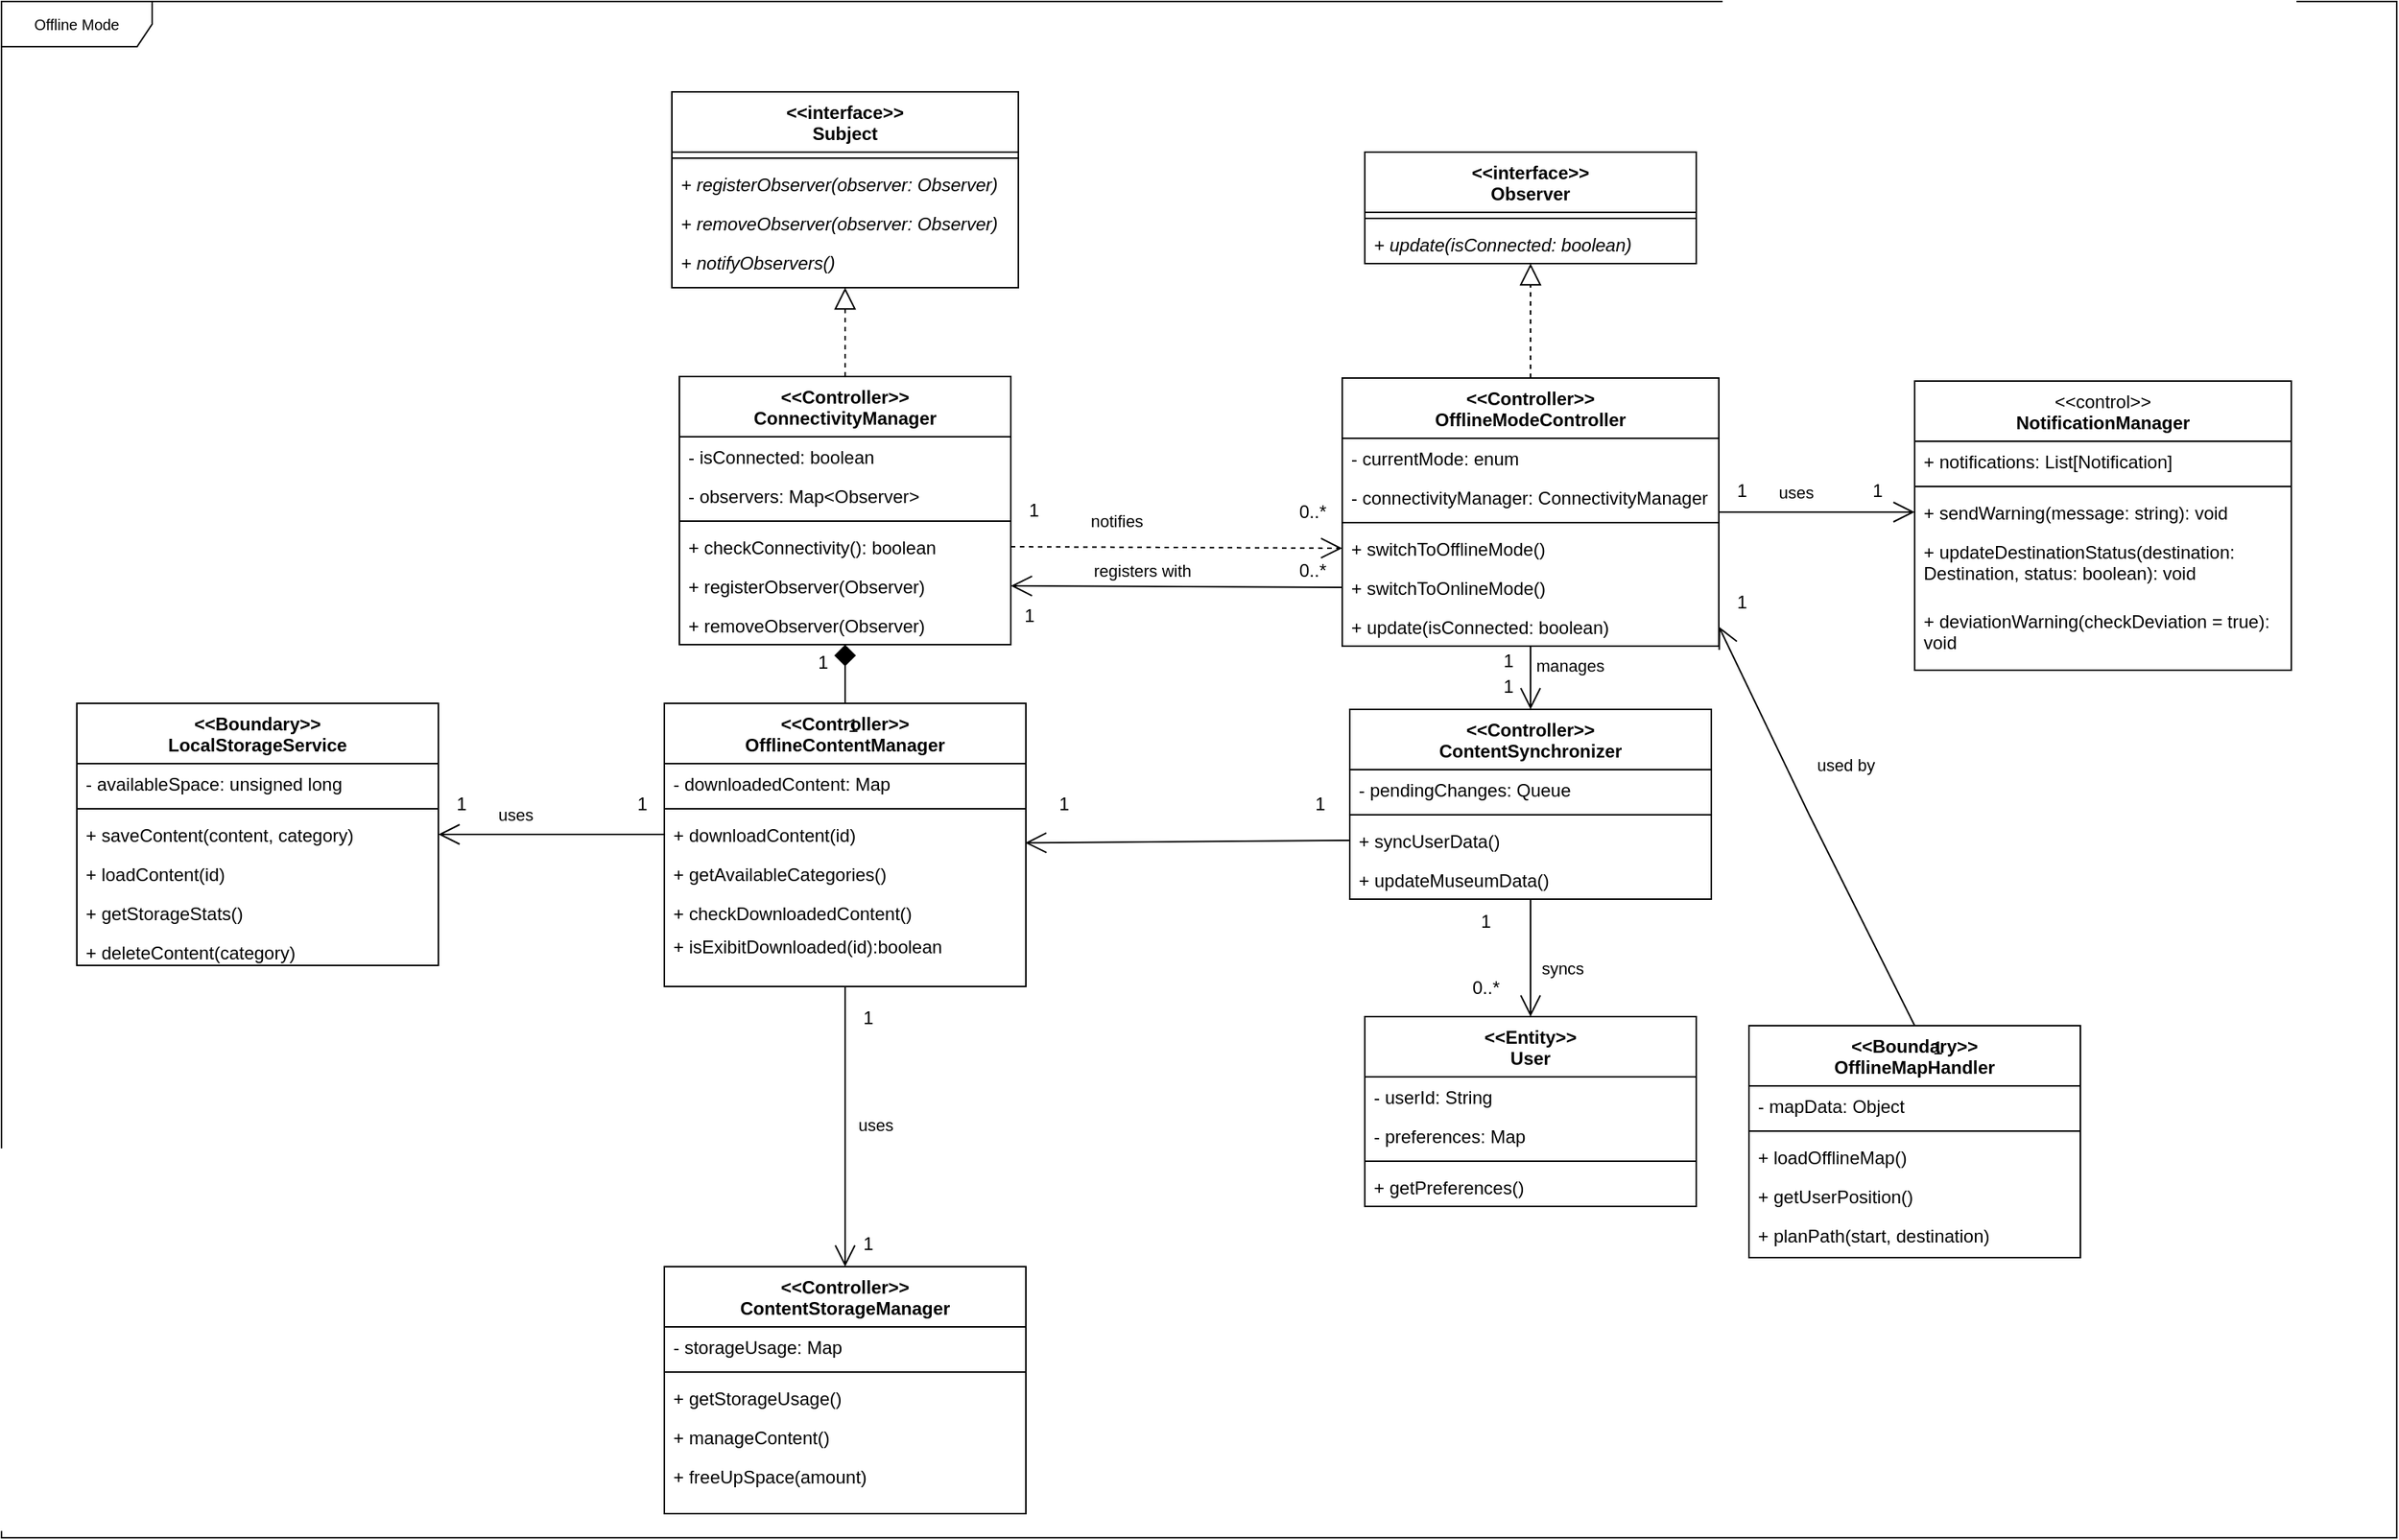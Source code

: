 <mxfile>
    <diagram name="Class Diagram" id="KSTuHrOrOa2EzQPibKH0">
        <mxGraphModel dx="1570" dy="529" grid="1" gridSize="10" guides="1" tooltips="1" connect="1" arrows="1" fold="1" page="1" pageScale="1" pageWidth="850" pageHeight="1100" math="0" shadow="0">
            <root>
                <mxCell id="0"/>
                <mxCell id="1" parent="0"/>
                <mxCell id="z-32q3GTf2C1MFr4T_wQ-2" value="&lt;&lt;interface&gt;&gt;&#xa;Subject" style="swimlane;fontStyle=1;align=center;verticalAlign=top;childLayout=stackLayout;horizontal=1;startSize=40;horizontalStack=0;resizeParent=1;resizeParentMax=0;resizeLast=0;collapsible=1;marginBottom=0;" parent="1" vertex="1">
                    <mxGeometry x="325" y="80" width="230" height="130" as="geometry"/>
                </mxCell>
                <mxCell id="z-32q3GTf2C1MFr4T_wQ-3" value="" style="line;strokeWidth=1;fillColor=none;align=left;verticalAlign=middle;spacingTop=-1;spacingLeft=3;spacingRight=3;rotatable=0;labelPosition=right;points=[];portConstraint=eastwest;strokeColor=inherit;" parent="z-32q3GTf2C1MFr4T_wQ-2" vertex="1">
                    <mxGeometry y="40" width="230" height="8" as="geometry"/>
                </mxCell>
                <mxCell id="z-32q3GTf2C1MFr4T_wQ-4" value="+ registerObserver(observer: Observer)" style="text;strokeColor=none;fillColor=none;align=left;verticalAlign=top;spacingLeft=4;spacingRight=4;overflow=hidden;rotatable=0;points=[[0,0.5],[1,0.5]];portConstraint=eastwest;fontStyle=2" parent="z-32q3GTf2C1MFr4T_wQ-2" vertex="1">
                    <mxGeometry y="48" width="230" height="26" as="geometry"/>
                </mxCell>
                <mxCell id="z-32q3GTf2C1MFr4T_wQ-5" value="+ removeObserver(observer: Observer)" style="text;strokeColor=none;fillColor=none;align=left;verticalAlign=top;spacingLeft=4;spacingRight=4;overflow=hidden;rotatable=0;points=[[0,0.5],[1,0.5]];portConstraint=eastwest;fontStyle=2" parent="z-32q3GTf2C1MFr4T_wQ-2" vertex="1">
                    <mxGeometry y="74" width="230" height="26" as="geometry"/>
                </mxCell>
                <mxCell id="z-32q3GTf2C1MFr4T_wQ-6" value="+ notifyObservers()" style="text;strokeColor=none;fillColor=none;align=left;verticalAlign=top;spacingLeft=4;spacingRight=4;overflow=hidden;rotatable=0;points=[[0,0.5],[1,0.5]];portConstraint=eastwest;fontStyle=2" parent="z-32q3GTf2C1MFr4T_wQ-2" vertex="1">
                    <mxGeometry y="100" width="230" height="30" as="geometry"/>
                </mxCell>
                <mxCell id="z-32q3GTf2C1MFr4T_wQ-7" value="&lt;&lt;interface&gt;&gt;&#xa;Observer" style="swimlane;fontStyle=1;align=center;verticalAlign=top;childLayout=stackLayout;horizontal=1;startSize=40;horizontalStack=0;resizeParent=1;resizeParentMax=0;resizeLast=0;collapsible=1;marginBottom=0;" parent="1" vertex="1">
                    <mxGeometry x="785" y="120" width="220" height="74" as="geometry"/>
                </mxCell>
                <mxCell id="z-32q3GTf2C1MFr4T_wQ-8" value="" style="line;strokeWidth=1;fillColor=none;align=left;verticalAlign=middle;spacingTop=-1;spacingLeft=3;spacingRight=3;rotatable=0;labelPosition=right;points=[];portConstraint=eastwest;strokeColor=inherit;" parent="z-32q3GTf2C1MFr4T_wQ-7" vertex="1">
                    <mxGeometry y="40" width="220" height="8" as="geometry"/>
                </mxCell>
                <mxCell id="z-32q3GTf2C1MFr4T_wQ-9" value="+ update(isConnected: boolean)" style="text;strokeColor=none;fillColor=none;align=left;verticalAlign=top;spacingLeft=4;spacingRight=4;overflow=hidden;rotatable=0;points=[[0,0.5],[1,0.5]];portConstraint=eastwest;fontStyle=2" parent="z-32q3GTf2C1MFr4T_wQ-7" vertex="1">
                    <mxGeometry y="48" width="220" height="26" as="geometry"/>
                </mxCell>
                <mxCell id="z-32q3GTf2C1MFr4T_wQ-10" value="&lt;&lt;Controller&gt;&gt;&#xa;ConnectivityManager" style="swimlane;fontStyle=1;align=center;verticalAlign=top;childLayout=stackLayout;horizontal=1;startSize=40;horizontalStack=0;resizeParent=1;resizeParentMax=0;resizeLast=0;collapsible=1;marginBottom=0;" parent="1" vertex="1">
                    <mxGeometry x="330" y="269" width="220" height="178" as="geometry"/>
                </mxCell>
                <mxCell id="z-32q3GTf2C1MFr4T_wQ-11" value="- isConnected: boolean" style="text;strokeColor=none;fillColor=none;align=left;verticalAlign=top;spacingLeft=4;spacingRight=4;overflow=hidden;rotatable=0;points=[[0,0.5],[1,0.5]];portConstraint=eastwest;" parent="z-32q3GTf2C1MFr4T_wQ-10" vertex="1">
                    <mxGeometry y="40" width="220" height="26" as="geometry"/>
                </mxCell>
                <mxCell id="z-32q3GTf2C1MFr4T_wQ-12" value="- observers: Map&lt;Observer&gt;" style="text;strokeColor=none;fillColor=none;align=left;verticalAlign=top;spacingLeft=4;spacingRight=4;overflow=hidden;rotatable=0;points=[[0,0.5],[1,0.5]];portConstraint=eastwest;" parent="z-32q3GTf2C1MFr4T_wQ-10" vertex="1">
                    <mxGeometry y="66" width="220" height="26" as="geometry"/>
                </mxCell>
                <mxCell id="z-32q3GTf2C1MFr4T_wQ-13" value="" style="line;strokeWidth=1;fillColor=none;align=left;verticalAlign=middle;spacingTop=-1;spacingLeft=3;spacingRight=3;rotatable=0;labelPosition=right;points=[];portConstraint=eastwest;strokeColor=inherit;" parent="z-32q3GTf2C1MFr4T_wQ-10" vertex="1">
                    <mxGeometry y="92" width="220" height="8" as="geometry"/>
                </mxCell>
                <mxCell id="z-32q3GTf2C1MFr4T_wQ-14" value="+ checkConnectivity(): boolean" style="text;strokeColor=none;fillColor=none;align=left;verticalAlign=top;spacingLeft=4;spacingRight=4;overflow=hidden;rotatable=0;points=[[0,0.5],[1,0.5]];portConstraint=eastwest;" parent="z-32q3GTf2C1MFr4T_wQ-10" vertex="1">
                    <mxGeometry y="100" width="220" height="26" as="geometry"/>
                </mxCell>
                <mxCell id="z-32q3GTf2C1MFr4T_wQ-15" value="+ registerObserver(Observer)" style="text;strokeColor=none;fillColor=none;align=left;verticalAlign=top;spacingLeft=4;spacingRight=4;overflow=hidden;rotatable=0;points=[[0,0.5],[1,0.5]];portConstraint=eastwest;" parent="z-32q3GTf2C1MFr4T_wQ-10" vertex="1">
                    <mxGeometry y="126" width="220" height="26" as="geometry"/>
                </mxCell>
                <mxCell id="z-32q3GTf2C1MFr4T_wQ-16" value="+ removeObserver(Observer)" style="text;strokeColor=none;fillColor=none;align=left;verticalAlign=top;spacingLeft=4;spacingRight=4;overflow=hidden;rotatable=0;points=[[0,0.5],[1,0.5]];portConstraint=eastwest;" parent="z-32q3GTf2C1MFr4T_wQ-10" vertex="1">
                    <mxGeometry y="152" width="220" height="26" as="geometry"/>
                </mxCell>
                <mxCell id="z-32q3GTf2C1MFr4T_wQ-17" value="&lt;&lt;Controller&gt;&gt;&#xa;OfflineModeController" style="swimlane;fontStyle=1;align=center;verticalAlign=top;childLayout=stackLayout;horizontal=1;startSize=40;horizontalStack=0;resizeParent=1;resizeParentMax=0;resizeLast=0;collapsible=1;marginBottom=0;" parent="1" vertex="1">
                    <mxGeometry x="770" y="270" width="250" height="178" as="geometry"/>
                </mxCell>
                <mxCell id="z-32q3GTf2C1MFr4T_wQ-18" value="- currentMode: enum" style="text;strokeColor=none;fillColor=none;align=left;verticalAlign=top;spacingLeft=4;spacingRight=4;overflow=hidden;rotatable=0;points=[[0,0.5],[1,0.5]];portConstraint=eastwest;" parent="z-32q3GTf2C1MFr4T_wQ-17" vertex="1">
                    <mxGeometry y="40" width="250" height="26" as="geometry"/>
                </mxCell>
                <mxCell id="z-32q3GTf2C1MFr4T_wQ-19" value="- connectivityManager: ConnectivityManager" style="text;strokeColor=none;fillColor=none;align=left;verticalAlign=top;spacingLeft=4;spacingRight=4;overflow=hidden;rotatable=0;points=[[0,0.5],[1,0.5]];portConstraint=eastwest;" parent="z-32q3GTf2C1MFr4T_wQ-17" vertex="1">
                    <mxGeometry y="66" width="250" height="26" as="geometry"/>
                </mxCell>
                <mxCell id="z-32q3GTf2C1MFr4T_wQ-20" value="" style="line;strokeWidth=1;fillColor=none;align=left;verticalAlign=middle;spacingTop=-1;spacingLeft=3;spacingRight=3;rotatable=0;labelPosition=right;points=[];portConstraint=eastwest;strokeColor=inherit;" parent="z-32q3GTf2C1MFr4T_wQ-17" vertex="1">
                    <mxGeometry y="92" width="250" height="8" as="geometry"/>
                </mxCell>
                <mxCell id="z-32q3GTf2C1MFr4T_wQ-21" value="+ switchToOfflineMode()" style="text;strokeColor=none;fillColor=none;align=left;verticalAlign=top;spacingLeft=4;spacingRight=4;overflow=hidden;rotatable=0;points=[[0,0.5],[1,0.5]];portConstraint=eastwest;" parent="z-32q3GTf2C1MFr4T_wQ-17" vertex="1">
                    <mxGeometry y="100" width="250" height="26" as="geometry"/>
                </mxCell>
                <mxCell id="z-32q3GTf2C1MFr4T_wQ-22" value="+ switchToOnlineMode()" style="text;strokeColor=none;fillColor=none;align=left;verticalAlign=top;spacingLeft=4;spacingRight=4;overflow=hidden;rotatable=0;points=[[0,0.5],[1,0.5]];portConstraint=eastwest;" parent="z-32q3GTf2C1MFr4T_wQ-17" vertex="1">
                    <mxGeometry y="126" width="250" height="26" as="geometry"/>
                </mxCell>
                <mxCell id="z-32q3GTf2C1MFr4T_wQ-23" value="+ update(isConnected: boolean)" style="text;strokeColor=none;fillColor=none;align=left;verticalAlign=top;spacingLeft=4;spacingRight=4;overflow=hidden;rotatable=0;points=[[0,0.5],[1,0.5]];portConstraint=eastwest;" parent="z-32q3GTf2C1MFr4T_wQ-17" vertex="1">
                    <mxGeometry y="152" width="250" height="26" as="geometry"/>
                </mxCell>
                <mxCell id="z-32q3GTf2C1MFr4T_wQ-24" value="&lt;&lt;Controller&gt;&gt;&#xa;OfflineContentManager" style="swimlane;fontStyle=1;align=center;verticalAlign=top;childLayout=stackLayout;horizontal=1;startSize=40;horizontalStack=0;resizeParent=1;resizeParentMax=0;resizeLast=0;collapsible=1;marginBottom=0;" parent="1" vertex="1">
                    <mxGeometry x="320" y="486" width="240" height="188" as="geometry"/>
                </mxCell>
                <mxCell id="z-32q3GTf2C1MFr4T_wQ-25" value="- downloadedContent: Map" style="text;strokeColor=none;fillColor=none;align=left;verticalAlign=top;spacingLeft=4;spacingRight=4;overflow=hidden;rotatable=0;points=[[0,0.5],[1,0.5]];portConstraint=eastwest;" parent="z-32q3GTf2C1MFr4T_wQ-24" vertex="1">
                    <mxGeometry y="40" width="240" height="26" as="geometry"/>
                </mxCell>
                <mxCell id="z-32q3GTf2C1MFr4T_wQ-26" value="" style="line;strokeWidth=1;fillColor=none;align=left;verticalAlign=middle;spacingTop=-1;spacingLeft=3;spacingRight=3;rotatable=0;labelPosition=right;points=[];portConstraint=eastwest;strokeColor=inherit;" parent="z-32q3GTf2C1MFr4T_wQ-24" vertex="1">
                    <mxGeometry y="66" width="240" height="8" as="geometry"/>
                </mxCell>
                <mxCell id="z-32q3GTf2C1MFr4T_wQ-27" value="+ downloadContent(id)&#xa;" style="text;strokeColor=none;fillColor=none;align=left;verticalAlign=top;spacingLeft=4;spacingRight=4;overflow=hidden;rotatable=0;points=[[0,0.5],[1,0.5]];portConstraint=eastwest;" parent="z-32q3GTf2C1MFr4T_wQ-24" vertex="1">
                    <mxGeometry y="74" width="240" height="26" as="geometry"/>
                </mxCell>
                <mxCell id="z-32q3GTf2C1MFr4T_wQ-28" value="+ getAvailableCategories()" style="text;strokeColor=none;fillColor=none;align=left;verticalAlign=top;spacingLeft=4;spacingRight=4;overflow=hidden;rotatable=0;points=[[0,0.5],[1,0.5]];portConstraint=eastwest;" parent="z-32q3GTf2C1MFr4T_wQ-24" vertex="1">
                    <mxGeometry y="100" width="240" height="26" as="geometry"/>
                </mxCell>
                <mxCell id="z-32q3GTf2C1MFr4T_wQ-30" value="+ checkDownloadedContent()" style="text;strokeColor=none;fillColor=none;align=left;verticalAlign=top;spacingLeft=4;spacingRight=4;overflow=hidden;rotatable=0;points=[[0,0.5],[1,0.5]];portConstraint=eastwest;" parent="z-32q3GTf2C1MFr4T_wQ-24" vertex="1">
                    <mxGeometry y="126" width="240" height="22" as="geometry"/>
                </mxCell>
                <mxCell id="z-32q3GTf2C1MFr4T_wQ-29" value="+ isExibitDownloaded(id):boolean" style="text;strokeColor=none;fillColor=none;align=left;verticalAlign=top;spacingLeft=4;spacingRight=4;overflow=hidden;rotatable=0;points=[[0,0.5],[1,0.5]];portConstraint=eastwest;" parent="z-32q3GTf2C1MFr4T_wQ-24" vertex="1">
                    <mxGeometry y="148" width="240" height="40" as="geometry"/>
                </mxCell>
                <mxCell id="z-32q3GTf2C1MFr4T_wQ-31" value="&lt;&lt;Controller&gt;&gt;&#xa;ContentSynchronizer" style="swimlane;fontStyle=1;align=center;verticalAlign=top;childLayout=stackLayout;horizontal=1;startSize=40;horizontalStack=0;resizeParent=1;resizeParentMax=0;resizeLast=0;collapsible=1;marginBottom=0;" parent="1" vertex="1">
                    <mxGeometry x="775" y="490" width="240" height="126" as="geometry"/>
                </mxCell>
                <mxCell id="z-32q3GTf2C1MFr4T_wQ-32" value="- pendingChanges: Queue" style="text;strokeColor=none;fillColor=none;align=left;verticalAlign=top;spacingLeft=4;spacingRight=4;overflow=hidden;rotatable=0;points=[[0,0.5],[1,0.5]];portConstraint=eastwest;" parent="z-32q3GTf2C1MFr4T_wQ-31" vertex="1">
                    <mxGeometry y="40" width="240" height="26" as="geometry"/>
                </mxCell>
                <mxCell id="z-32q3GTf2C1MFr4T_wQ-33" value="" style="line;strokeWidth=1;fillColor=none;align=left;verticalAlign=middle;spacingTop=-1;spacingLeft=3;spacingRight=3;rotatable=0;labelPosition=right;points=[];portConstraint=eastwest;strokeColor=inherit;" parent="z-32q3GTf2C1MFr4T_wQ-31" vertex="1">
                    <mxGeometry y="66" width="240" height="8" as="geometry"/>
                </mxCell>
                <mxCell id="z-32q3GTf2C1MFr4T_wQ-34" value="+ syncUserData()" style="text;strokeColor=none;fillColor=none;align=left;verticalAlign=top;spacingLeft=4;spacingRight=4;overflow=hidden;rotatable=0;points=[[0,0.5],[1,0.5]];portConstraint=eastwest;" parent="z-32q3GTf2C1MFr4T_wQ-31" vertex="1">
                    <mxGeometry y="74" width="240" height="26" as="geometry"/>
                </mxCell>
                <mxCell id="z-32q3GTf2C1MFr4T_wQ-35" value="+ updateMuseumData()" style="text;strokeColor=none;fillColor=none;align=left;verticalAlign=top;spacingLeft=4;spacingRight=4;overflow=hidden;rotatable=0;points=[[0,0.5],[1,0.5]];portConstraint=eastwest;" parent="z-32q3GTf2C1MFr4T_wQ-31" vertex="1">
                    <mxGeometry y="100" width="240" height="26" as="geometry"/>
                </mxCell>
                <mxCell id="z-32q3GTf2C1MFr4T_wQ-36" value="&lt;&lt;Boundary&gt;&gt;&#xa;LocalStorageService" style="swimlane;fontStyle=1;align=center;verticalAlign=top;childLayout=stackLayout;horizontal=1;startSize=40;horizontalStack=0;resizeParent=1;resizeParentMax=0;resizeLast=0;collapsible=1;marginBottom=0;" parent="1" vertex="1">
                    <mxGeometry x="-70" y="486" width="240" height="174" as="geometry"/>
                </mxCell>
                <mxCell id="z-32q3GTf2C1MFr4T_wQ-37" value="- availableSpace: unsigned long" style="text;strokeColor=none;fillColor=none;align=left;verticalAlign=top;spacingLeft=4;spacingRight=4;overflow=hidden;rotatable=0;points=[[0,0.5],[1,0.5]];portConstraint=eastwest;" parent="z-32q3GTf2C1MFr4T_wQ-36" vertex="1">
                    <mxGeometry y="40" width="240" height="26" as="geometry"/>
                </mxCell>
                <mxCell id="z-32q3GTf2C1MFr4T_wQ-38" value="" style="line;strokeWidth=1;fillColor=none;align=left;verticalAlign=middle;spacingTop=-1;spacingLeft=3;spacingRight=3;rotatable=0;labelPosition=right;points=[];portConstraint=eastwest;strokeColor=inherit;" parent="z-32q3GTf2C1MFr4T_wQ-36" vertex="1">
                    <mxGeometry y="66" width="240" height="8" as="geometry"/>
                </mxCell>
                <mxCell id="z-32q3GTf2C1MFr4T_wQ-39" value="+ saveContent(content, category)" style="text;strokeColor=none;fillColor=none;align=left;verticalAlign=top;spacingLeft=4;spacingRight=4;overflow=hidden;rotatable=0;points=[[0,0.5],[1,0.5]];portConstraint=eastwest;" parent="z-32q3GTf2C1MFr4T_wQ-36" vertex="1">
                    <mxGeometry y="74" width="240" height="26" as="geometry"/>
                </mxCell>
                <mxCell id="z-32q3GTf2C1MFr4T_wQ-40" value="+ loadContent(id)" style="text;strokeColor=none;fillColor=none;align=left;verticalAlign=top;spacingLeft=4;spacingRight=4;overflow=hidden;rotatable=0;points=[[0,0.5],[1,0.5]];portConstraint=eastwest;" parent="z-32q3GTf2C1MFr4T_wQ-36" vertex="1">
                    <mxGeometry y="100" width="240" height="26" as="geometry"/>
                </mxCell>
                <mxCell id="z-32q3GTf2C1MFr4T_wQ-41" value="+ getStorageStats()" style="text;strokeColor=none;fillColor=none;align=left;verticalAlign=top;spacingLeft=4;spacingRight=4;overflow=hidden;rotatable=0;points=[[0,0.5],[1,0.5]];portConstraint=eastwest;" parent="z-32q3GTf2C1MFr4T_wQ-36" vertex="1">
                    <mxGeometry y="126" width="240" height="26" as="geometry"/>
                </mxCell>
                <mxCell id="z-32q3GTf2C1MFr4T_wQ-42" value="+ deleteContent(category)" style="text;strokeColor=none;fillColor=none;align=left;verticalAlign=top;spacingLeft=4;spacingRight=4;overflow=hidden;rotatable=0;points=[[0,0.5],[1,0.5]];portConstraint=eastwest;" parent="z-32q3GTf2C1MFr4T_wQ-36" vertex="1">
                    <mxGeometry y="152" width="240" height="22" as="geometry"/>
                </mxCell>
                <mxCell id="z-32q3GTf2C1MFr4T_wQ-49" value="&lt;&lt;Boundary&gt;&gt;&#xa;OfflineMapHandler" style="swimlane;fontStyle=1;align=center;verticalAlign=top;childLayout=stackLayout;horizontal=1;startSize=40;horizontalStack=0;resizeParent=1;resizeParentMax=0;resizeLast=0;collapsible=1;marginBottom=0;" parent="1" vertex="1">
                    <mxGeometry x="1040" y="700" width="220" height="154" as="geometry"/>
                </mxCell>
                <mxCell id="z-32q3GTf2C1MFr4T_wQ-50" value="- mapData: Object" style="text;strokeColor=none;fillColor=none;align=left;verticalAlign=top;spacingLeft=4;spacingRight=4;overflow=hidden;rotatable=0;points=[[0,0.5],[1,0.5]];portConstraint=eastwest;" parent="z-32q3GTf2C1MFr4T_wQ-49" vertex="1">
                    <mxGeometry y="40" width="220" height="26" as="geometry"/>
                </mxCell>
                <mxCell id="z-32q3GTf2C1MFr4T_wQ-51" value="" style="line;strokeWidth=1;fillColor=none;align=left;verticalAlign=middle;spacingTop=-1;spacingLeft=3;spacingRight=3;rotatable=0;labelPosition=right;points=[];portConstraint=eastwest;strokeColor=inherit;" parent="z-32q3GTf2C1MFr4T_wQ-49" vertex="1">
                    <mxGeometry y="66" width="220" height="8" as="geometry"/>
                </mxCell>
                <mxCell id="z-32q3GTf2C1MFr4T_wQ-52" value="+ loadOfflineMap()" style="text;strokeColor=none;fillColor=none;align=left;verticalAlign=top;spacingLeft=4;spacingRight=4;overflow=hidden;rotatable=0;points=[[0,0.5],[1,0.5]];portConstraint=eastwest;" parent="z-32q3GTf2C1MFr4T_wQ-49" vertex="1">
                    <mxGeometry y="74" width="220" height="26" as="geometry"/>
                </mxCell>
                <mxCell id="z-32q3GTf2C1MFr4T_wQ-53" value="+ getUserPosition()" style="text;strokeColor=none;fillColor=none;align=left;verticalAlign=top;spacingLeft=4;spacingRight=4;overflow=hidden;rotatable=0;points=[[0,0.5],[1,0.5]];portConstraint=eastwest;" parent="z-32q3GTf2C1MFr4T_wQ-49" vertex="1">
                    <mxGeometry y="100" width="220" height="26" as="geometry"/>
                </mxCell>
                <mxCell id="z-32q3GTf2C1MFr4T_wQ-54" value="+ planPath(start, destination)" style="text;strokeColor=none;fillColor=none;align=left;verticalAlign=top;spacingLeft=4;spacingRight=4;overflow=hidden;rotatable=0;points=[[0,0.5],[1,0.5]];portConstraint=eastwest;" parent="z-32q3GTf2C1MFr4T_wQ-49" vertex="1">
                    <mxGeometry y="126" width="220" height="28" as="geometry"/>
                </mxCell>
                <mxCell id="z-32q3GTf2C1MFr4T_wQ-55" value="&lt;&lt;Controller&gt;&gt;&#xa;ContentStorageManager" style="swimlane;fontStyle=1;align=center;verticalAlign=top;childLayout=stackLayout;horizontal=1;startSize=40;horizontalStack=0;resizeParent=1;resizeParentMax=0;resizeLast=0;collapsible=1;marginBottom=0;" parent="1" vertex="1">
                    <mxGeometry x="320" y="860" width="240" height="164" as="geometry"/>
                </mxCell>
                <mxCell id="z-32q3GTf2C1MFr4T_wQ-56" value="- storageUsage: Map" style="text;strokeColor=none;fillColor=none;align=left;verticalAlign=top;spacingLeft=4;spacingRight=4;overflow=hidden;rotatable=0;points=[[0,0.5],[1,0.5]];portConstraint=eastwest;" parent="z-32q3GTf2C1MFr4T_wQ-55" vertex="1">
                    <mxGeometry y="40" width="240" height="26" as="geometry"/>
                </mxCell>
                <mxCell id="z-32q3GTf2C1MFr4T_wQ-57" value="" style="line;strokeWidth=1;fillColor=none;align=left;verticalAlign=middle;spacingTop=-1;spacingLeft=3;spacingRight=3;rotatable=0;labelPosition=right;points=[];portConstraint=eastwest;strokeColor=inherit;" parent="z-32q3GTf2C1MFr4T_wQ-55" vertex="1">
                    <mxGeometry y="66" width="240" height="8" as="geometry"/>
                </mxCell>
                <mxCell id="z-32q3GTf2C1MFr4T_wQ-58" value="+ getStorageUsage()" style="text;strokeColor=none;fillColor=none;align=left;verticalAlign=top;spacingLeft=4;spacingRight=4;overflow=hidden;rotatable=0;points=[[0,0.5],[1,0.5]];portConstraint=eastwest;" parent="z-32q3GTf2C1MFr4T_wQ-55" vertex="1">
                    <mxGeometry y="74" width="240" height="26" as="geometry"/>
                </mxCell>
                <mxCell id="z-32q3GTf2C1MFr4T_wQ-59" value="+ manageContent()" style="text;strokeColor=none;fillColor=none;align=left;verticalAlign=top;spacingLeft=4;spacingRight=4;overflow=hidden;rotatable=0;points=[[0,0.5],[1,0.5]];portConstraint=eastwest;" parent="z-32q3GTf2C1MFr4T_wQ-55" vertex="1">
                    <mxGeometry y="100" width="240" height="26" as="geometry"/>
                </mxCell>
                <mxCell id="z-32q3GTf2C1MFr4T_wQ-60" value="+ freeUpSpace(amount)" style="text;strokeColor=none;fillColor=none;align=left;verticalAlign=top;spacingLeft=4;spacingRight=4;overflow=hidden;rotatable=0;points=[[0,0.5],[1,0.5]];portConstraint=eastwest;" parent="z-32q3GTf2C1MFr4T_wQ-55" vertex="1">
                    <mxGeometry y="126" width="240" height="38" as="geometry"/>
                </mxCell>
                <mxCell id="z-32q3GTf2C1MFr4T_wQ-61" value="&lt;&lt;Entity&gt;&gt;&#xa;User" style="swimlane;fontStyle=1;align=center;verticalAlign=top;childLayout=stackLayout;horizontal=1;startSize=40;horizontalStack=0;resizeParent=1;resizeParentMax=0;resizeLast=0;collapsible=1;marginBottom=0;" parent="1" vertex="1">
                    <mxGeometry x="785" y="694" width="220" height="126" as="geometry"/>
                </mxCell>
                <mxCell id="z-32q3GTf2C1MFr4T_wQ-62" value="- userId: String" style="text;strokeColor=none;fillColor=none;align=left;verticalAlign=top;spacingLeft=4;spacingRight=4;overflow=hidden;rotatable=0;points=[[0,0.5],[1,0.5]];portConstraint=eastwest;" parent="z-32q3GTf2C1MFr4T_wQ-61" vertex="1">
                    <mxGeometry y="40" width="220" height="26" as="geometry"/>
                </mxCell>
                <mxCell id="z-32q3GTf2C1MFr4T_wQ-63" value="- preferences: Map" style="text;strokeColor=none;fillColor=none;align=left;verticalAlign=top;spacingLeft=4;spacingRight=4;overflow=hidden;rotatable=0;points=[[0,0.5],[1,0.5]];portConstraint=eastwest;" parent="z-32q3GTf2C1MFr4T_wQ-61" vertex="1">
                    <mxGeometry y="66" width="220" height="26" as="geometry"/>
                </mxCell>
                <mxCell id="z-32q3GTf2C1MFr4T_wQ-64" value="" style="line;strokeWidth=1;fillColor=none;align=left;verticalAlign=middle;spacingTop=-1;spacingLeft=3;spacingRight=3;rotatable=0;labelPosition=right;points=[];portConstraint=eastwest;strokeColor=inherit;" parent="z-32q3GTf2C1MFr4T_wQ-61" vertex="1">
                    <mxGeometry y="92" width="220" height="8" as="geometry"/>
                </mxCell>
                <mxCell id="z-32q3GTf2C1MFr4T_wQ-65" value="+ getPreferences()" style="text;strokeColor=none;fillColor=none;align=left;verticalAlign=top;spacingLeft=4;spacingRight=4;overflow=hidden;rotatable=0;points=[[0,0.5],[1,0.5]];portConstraint=eastwest;" parent="z-32q3GTf2C1MFr4T_wQ-61" vertex="1">
                    <mxGeometry y="100" width="220" height="26" as="geometry"/>
                </mxCell>
                <mxCell id="z-32q3GTf2C1MFr4T_wQ-66" value="" style="endArrow=block;dashed=1;endFill=0;endSize=12;html=1;rounded=0;exitX=0.5;exitY=0;exitDx=0;exitDy=0;entryX=0.5;entryY=1;entryDx=0;entryDy=0;" parent="1" source="z-32q3GTf2C1MFr4T_wQ-10" target="z-32q3GTf2C1MFr4T_wQ-2" edge="1">
                    <mxGeometry width="160" relative="1" as="geometry">
                        <mxPoint x="510" y="420" as="sourcePoint"/>
                        <mxPoint x="670" y="420" as="targetPoint"/>
                    </mxGeometry>
                </mxCell>
                <mxCell id="z-32q3GTf2C1MFr4T_wQ-67" value="" style="endArrow=block;dashed=1;endFill=0;endSize=12;html=1;rounded=0;exitX=0.5;exitY=0;exitDx=0;exitDy=0;entryX=0.5;entryY=1;entryDx=0;entryDy=0;" parent="1" source="z-32q3GTf2C1MFr4T_wQ-17" target="z-32q3GTf2C1MFr4T_wQ-7" edge="1">
                    <mxGeometry width="160" relative="1" as="geometry">
                        <mxPoint x="510" y="420" as="sourcePoint"/>
                        <mxPoint x="670" y="420" as="targetPoint"/>
                    </mxGeometry>
                </mxCell>
                <mxCell id="z-32q3GTf2C1MFr4T_wQ-68" value="" style="endArrow=open;endSize=12;dashed=1;html=1;rounded=0;exitX=1;exitY=0.5;exitDx=0;exitDy=0;entryX=0;entryY=0.5;entryDx=0;entryDy=0;" parent="1" source="z-32q3GTf2C1MFr4T_wQ-14" target="z-32q3GTf2C1MFr4T_wQ-21" edge="1">
                    <mxGeometry width="160" relative="1" as="geometry">
                        <mxPoint x="510" y="420" as="sourcePoint"/>
                        <mxPoint x="670" y="420" as="targetPoint"/>
                    </mxGeometry>
                </mxCell>
                <mxCell id="z-32q3GTf2C1MFr4T_wQ-69" value="notifies" style="edgeLabel;html=1;align=center;verticalAlign=middle;resizable=0;points=[];" parent="z-32q3GTf2C1MFr4T_wQ-68" vertex="1" connectable="0">
                    <mxGeometry x="0.3" y="1" relative="1" as="geometry">
                        <mxPoint x="-73" y="-17" as="offset"/>
                    </mxGeometry>
                </mxCell>
                <mxCell id="z-32q3GTf2C1MFr4T_wQ-70" value="1" style="text;html=1;align=center;verticalAlign=middle;resizable=0;points=[];autosize=1;strokeColor=none;fillColor=none;" parent="1" vertex="1">
                    <mxGeometry x="550" y="343" width="30" height="30" as="geometry"/>
                </mxCell>
                <mxCell id="z-32q3GTf2C1MFr4T_wQ-71" value="0..*" style="text;html=1;align=center;verticalAlign=middle;resizable=0;points=[];autosize=1;strokeColor=none;fillColor=none;" parent="1" vertex="1">
                    <mxGeometry x="730" y="344" width="40" height="30" as="geometry"/>
                </mxCell>
                <mxCell id="z-32q3GTf2C1MFr4T_wQ-72" value="" style="endArrow=open;endSize=12;html=1;rounded=0;exitX=1;exitY=0.5;exitDx=0;exitDy=0;entryX=0;entryY=0.5;entryDx=0;entryDy=0;" parent="1" source="z-32q3GTf2C1MFr4T_wQ-17" target="z-32q3GTf2C1MFr4T_wQ-109" edge="1">
                    <mxGeometry width="160" relative="1" as="geometry">
                        <mxPoint x="510" y="420" as="sourcePoint"/>
                        <mxPoint x="1120" y="397" as="targetPoint"/>
                    </mxGeometry>
                </mxCell>
                <mxCell id="z-32q3GTf2C1MFr4T_wQ-73" value="uses" style="edgeLabel;html=1;align=center;verticalAlign=middle;resizable=0;points=[];" parent="z-32q3GTf2C1MFr4T_wQ-72" vertex="1" connectable="0">
                    <mxGeometry x="0.3" y="1" relative="1" as="geometry">
                        <mxPoint x="-34" y="-12" as="offset"/>
                    </mxGeometry>
                </mxCell>
                <mxCell id="z-32q3GTf2C1MFr4T_wQ-74" value="1" style="text;html=1;align=center;verticalAlign=middle;resizable=0;points=[];autosize=1;strokeColor=none;fillColor=none;" parent="1" vertex="1">
                    <mxGeometry x="1020" y="330" width="30" height="30" as="geometry"/>
                </mxCell>
                <mxCell id="z-32q3GTf2C1MFr4T_wQ-75" value="1" style="text;html=1;align=center;verticalAlign=middle;resizable=0;points=[];autosize=1;strokeColor=none;fillColor=none;" parent="1" vertex="1">
                    <mxGeometry x="1110" y="330" width="30" height="30" as="geometry"/>
                </mxCell>
                <mxCell id="z-32q3GTf2C1MFr4T_wQ-76" value="" style="endArrow=open;endSize=12;html=1;rounded=0;exitX=0.5;exitY=1;exitDx=0;exitDy=0;entryX=0.5;entryY=0;entryDx=0;entryDy=0;" parent="1" source="z-32q3GTf2C1MFr4T_wQ-17" target="z-32q3GTf2C1MFr4T_wQ-31" edge="1">
                    <mxGeometry width="160" relative="1" as="geometry">
                        <mxPoint x="510" y="420" as="sourcePoint"/>
                        <mxPoint x="670" y="420" as="targetPoint"/>
                    </mxGeometry>
                </mxCell>
                <mxCell id="z-32q3GTf2C1MFr4T_wQ-77" value="manages" style="edgeLabel;html=1;align=center;verticalAlign=middle;resizable=0;points=[];" parent="z-32q3GTf2C1MFr4T_wQ-76" vertex="1" connectable="0">
                    <mxGeometry x="0.3" y="1" relative="1" as="geometry">
                        <mxPoint x="25" y="-15" as="offset"/>
                    </mxGeometry>
                </mxCell>
                <mxCell id="z-32q3GTf2C1MFr4T_wQ-78" value="1" style="text;html=1;align=center;verticalAlign=middle;resizable=0;points=[];autosize=1;strokeColor=none;fillColor=none;" parent="1" vertex="1">
                    <mxGeometry x="865" y="443" width="30" height="30" as="geometry"/>
                </mxCell>
                <mxCell id="z-32q3GTf2C1MFr4T_wQ-79" value="1" style="text;html=1;align=center;verticalAlign=middle;resizable=0;points=[];autosize=1;strokeColor=none;fillColor=none;" parent="1" vertex="1">
                    <mxGeometry x="865" y="460" width="30" height="30" as="geometry"/>
                </mxCell>
                <mxCell id="z-32q3GTf2C1MFr4T_wQ-80" value="" style="endArrow=open;endSize=12;html=1;rounded=0;exitX=0;exitY=0.5;exitDx=0;exitDy=0;entryX=1;entryY=0.5;entryDx=0;entryDy=0;" parent="1" source="z-32q3GTf2C1MFr4T_wQ-22" target="z-32q3GTf2C1MFr4T_wQ-15" edge="1">
                    <mxGeometry width="160" relative="1" as="geometry">
                        <mxPoint x="510" y="420" as="sourcePoint"/>
                        <mxPoint x="670" y="420" as="targetPoint"/>
                    </mxGeometry>
                </mxCell>
                <mxCell id="z-32q3GTf2C1MFr4T_wQ-81" value="registers with" style="edgeLabel;html=1;align=center;verticalAlign=middle;resizable=0;points=[];" parent="z-32q3GTf2C1MFr4T_wQ-80" vertex="1" connectable="0">
                    <mxGeometry x="0.3" y="1" relative="1" as="geometry">
                        <mxPoint x="10" y="-12" as="offset"/>
                    </mxGeometry>
                </mxCell>
                <mxCell id="z-32q3GTf2C1MFr4T_wQ-82" value="0..*" style="text;html=1;align=center;verticalAlign=middle;resizable=0;points=[];autosize=1;strokeColor=none;fillColor=none;" parent="1" vertex="1">
                    <mxGeometry x="730" y="383" width="40" height="30" as="geometry"/>
                </mxCell>
                <mxCell id="z-32q3GTf2C1MFr4T_wQ-83" value="1" style="text;html=1;align=center;verticalAlign=middle;resizable=0;points=[];autosize=1;strokeColor=none;fillColor=none;" parent="1" vertex="1">
                    <mxGeometry x="547" y="413" width="30" height="30" as="geometry"/>
                </mxCell>
                <mxCell id="z-32q3GTf2C1MFr4T_wQ-84" value="" style="endArrow=diamond;endFill=1;endSize=12;html=1;rounded=0;exitX=0.5;exitY=0;exitDx=0;exitDy=0;entryX=0.5;entryY=1;entryDx=0;entryDy=0;" parent="1" source="z-32q3GTf2C1MFr4T_wQ-24" target="z-32q3GTf2C1MFr4T_wQ-10" edge="1">
                    <mxGeometry width="160" relative="1" as="geometry">
                        <mxPoint x="510" y="420" as="sourcePoint"/>
                        <mxPoint x="670" y="420" as="targetPoint"/>
                    </mxGeometry>
                </mxCell>
                <mxCell id="z-32q3GTf2C1MFr4T_wQ-86" value="1" style="text;html=1;align=center;verticalAlign=middle;resizable=0;points=[];autosize=1;strokeColor=none;fillColor=none;" parent="1" vertex="1">
                    <mxGeometry x="430" y="486" width="30" height="30" as="geometry"/>
                </mxCell>
                <mxCell id="z-32q3GTf2C1MFr4T_wQ-87" value="" style="endArrow=open;endSize=12;html=1;rounded=0;exitX=0;exitY=0.5;exitDx=0;exitDy=0;entryX=1;entryY=0.5;entryDx=0;entryDy=0;" parent="1" source="z-32q3GTf2C1MFr4T_wQ-27" target="z-32q3GTf2C1MFr4T_wQ-39" edge="1">
                    <mxGeometry width="160" relative="1" as="geometry">
                        <mxPoint x="510" y="420" as="sourcePoint"/>
                        <mxPoint x="670" y="420" as="targetPoint"/>
                    </mxGeometry>
                </mxCell>
                <mxCell id="z-32q3GTf2C1MFr4T_wQ-88" value="uses" style="edgeLabel;html=1;align=center;verticalAlign=middle;resizable=0;points=[];" parent="z-32q3GTf2C1MFr4T_wQ-87" vertex="1" connectable="0">
                    <mxGeometry x="0.3" y="1" relative="1" as="geometry">
                        <mxPoint x="-2" y="-14" as="offset"/>
                    </mxGeometry>
                </mxCell>
                <mxCell id="z-32q3GTf2C1MFr4T_wQ-89" value="1" style="text;html=1;align=center;verticalAlign=middle;resizable=0;points=[];autosize=1;strokeColor=none;fillColor=none;" parent="1" vertex="1">
                    <mxGeometry x="170" y="538" width="30" height="30" as="geometry"/>
                </mxCell>
                <mxCell id="z-32q3GTf2C1MFr4T_wQ-90" value="1" style="text;html=1;align=center;verticalAlign=middle;resizable=0;points=[];autosize=1;strokeColor=none;fillColor=none;" parent="1" vertex="1">
                    <mxGeometry x="290" y="538" width="30" height="30" as="geometry"/>
                </mxCell>
                <mxCell id="z-32q3GTf2C1MFr4T_wQ-91" value="" style="endArrow=open;endSize=12;html=1;rounded=0;exitX=0.5;exitY=1;exitDx=0;exitDy=0;entryX=0.5;entryY=0;entryDx=0;entryDy=0;" parent="1" source="z-32q3GTf2C1MFr4T_wQ-24" target="z-32q3GTf2C1MFr4T_wQ-55" edge="1">
                    <mxGeometry width="160" relative="1" as="geometry">
                        <mxPoint x="510" y="420" as="sourcePoint"/>
                        <mxPoint x="670" y="420" as="targetPoint"/>
                    </mxGeometry>
                </mxCell>
                <mxCell id="z-32q3GTf2C1MFr4T_wQ-92" value="uses" style="edgeLabel;html=1;align=center;verticalAlign=middle;resizable=0;points=[];" parent="z-32q3GTf2C1MFr4T_wQ-91" vertex="1" connectable="0">
                    <mxGeometry x="0.3" y="1" relative="1" as="geometry">
                        <mxPoint x="19" y="-29" as="offset"/>
                    </mxGeometry>
                </mxCell>
                <mxCell id="z-32q3GTf2C1MFr4T_wQ-94" value="1" style="text;html=1;align=center;verticalAlign=middle;resizable=0;points=[];autosize=1;strokeColor=none;fillColor=none;" parent="1" vertex="1">
                    <mxGeometry x="440" y="830" width="30" height="30" as="geometry"/>
                </mxCell>
                <mxCell id="z-32q3GTf2C1MFr4T_wQ-95" value="" style="endArrow=open;endSize=12;html=1;rounded=0;exitX=0;exitY=0.5;exitDx=0;exitDy=0;entryX=0.998;entryY=0.718;entryDx=0;entryDy=0;entryPerimeter=0;" parent="1" source="z-32q3GTf2C1MFr4T_wQ-34" target="z-32q3GTf2C1MFr4T_wQ-27" edge="1">
                    <mxGeometry width="160" relative="1" as="geometry">
                        <mxPoint x="510" y="580" as="sourcePoint"/>
                        <mxPoint x="561" y="573" as="targetPoint"/>
                    </mxGeometry>
                </mxCell>
                <mxCell id="z-32q3GTf2C1MFr4T_wQ-96" value="1" style="text;html=1;align=center;verticalAlign=middle;resizable=0;points=[];autosize=1;strokeColor=none;fillColor=none;" parent="1" vertex="1">
                    <mxGeometry x="570" y="538" width="30" height="30" as="geometry"/>
                </mxCell>
                <mxCell id="z-32q3GTf2C1MFr4T_wQ-97" value="1" style="text;html=1;align=center;verticalAlign=middle;resizable=0;points=[];autosize=1;strokeColor=none;fillColor=none;" parent="1" vertex="1">
                    <mxGeometry x="740" y="538" width="30" height="30" as="geometry"/>
                </mxCell>
                <mxCell id="z-32q3GTf2C1MFr4T_wQ-98" value="" style="endArrow=open;endSize=12;html=1;rounded=0;exitX=0.5;exitY=1;exitDx=0;exitDy=0;entryX=0.5;entryY=0;entryDx=0;entryDy=0;" parent="1" source="z-32q3GTf2C1MFr4T_wQ-31" target="z-32q3GTf2C1MFr4T_wQ-61" edge="1">
                    <mxGeometry width="160" relative="1" as="geometry">
                        <mxPoint x="510" y="580" as="sourcePoint"/>
                        <mxPoint x="670" y="580" as="targetPoint"/>
                    </mxGeometry>
                </mxCell>
                <mxCell id="z-32q3GTf2C1MFr4T_wQ-99" value="syncs" style="edgeLabel;html=1;align=center;verticalAlign=middle;resizable=0;points=[];" parent="z-32q3GTf2C1MFr4T_wQ-98" vertex="1" connectable="0">
                    <mxGeometry x="0.3" y="1" relative="1" as="geometry">
                        <mxPoint x="20" y="-5" as="offset"/>
                    </mxGeometry>
                </mxCell>
                <mxCell id="z-32q3GTf2C1MFr4T_wQ-100" value="1" style="text;html=1;align=center;verticalAlign=middle;resizable=0;points=[];autosize=1;strokeColor=none;fillColor=none;" parent="1" vertex="1">
                    <mxGeometry x="850" y="616" width="30" height="30" as="geometry"/>
                </mxCell>
                <mxCell id="z-32q3GTf2C1MFr4T_wQ-101" value="0..*" style="text;html=1;align=center;verticalAlign=middle;resizable=0;points=[];autosize=1;strokeColor=none;fillColor=none;" parent="1" vertex="1">
                    <mxGeometry x="845" y="660" width="40" height="30" as="geometry"/>
                </mxCell>
                <mxCell id="z-32q3GTf2C1MFr4T_wQ-102" value="" style="endArrow=open;endSize=12;html=1;rounded=0;exitX=0.5;exitY=0;exitDx=0;exitDy=0;entryX=1;entryY=0.5;entryDx=0;entryDy=0;" parent="1" source="z-32q3GTf2C1MFr4T_wQ-49" target="z-32q3GTf2C1MFr4T_wQ-23" edge="1">
                    <mxGeometry width="160" relative="1" as="geometry">
                        <mxPoint x="510" y="580" as="sourcePoint"/>
                        <mxPoint x="670" y="580" as="targetPoint"/>
                        <Array as="points">
                            <mxPoint x="1080" y="560"/>
                        </Array>
                    </mxGeometry>
                </mxCell>
                <mxCell id="z-32q3GTf2C1MFr4T_wQ-103" value="used by" style="edgeLabel;html=1;align=center;verticalAlign=middle;resizable=0;points=[];" parent="z-32q3GTf2C1MFr4T_wQ-102" vertex="1" connectable="0">
                    <mxGeometry x="0.3" y="1" relative="1" as="geometry">
                        <mxPoint x="40" y="-2" as="offset"/>
                    </mxGeometry>
                </mxCell>
                <mxCell id="z-32q3GTf2C1MFr4T_wQ-104" value="1" style="text;html=1;align=center;verticalAlign=middle;resizable=0;points=[];autosize=1;strokeColor=none;fillColor=none;" parent="1" vertex="1">
                    <mxGeometry x="1150" y="700" width="30" height="30" as="geometry"/>
                </mxCell>
                <mxCell id="z-32q3GTf2C1MFr4T_wQ-105" value="1" style="text;html=1;align=center;verticalAlign=middle;resizable=0;points=[];autosize=1;strokeColor=none;fillColor=none;" parent="1" vertex="1">
                    <mxGeometry x="1020" y="404" width="30" height="30" as="geometry"/>
                </mxCell>
                <mxCell id="z-32q3GTf2C1MFr4T_wQ-106" value="&lt;div&gt;&lt;span style=&quot;font-weight: normal;&quot;&gt;&amp;lt;&amp;lt;control&amp;gt;&amp;gt;&lt;/span&gt;&lt;/div&gt;NotificationManager" style="swimlane;fontStyle=1;align=center;verticalAlign=top;childLayout=stackLayout;horizontal=1;startSize=40;horizontalStack=0;resizeParent=1;resizeParentMax=0;resizeLast=0;collapsible=1;marginBottom=0;whiteSpace=wrap;html=1;" parent="1" vertex="1">
                    <mxGeometry x="1150" y="272" width="250" height="192" as="geometry"/>
                </mxCell>
                <mxCell id="z-32q3GTf2C1MFr4T_wQ-107" value="+ notifications: List[Notification]" style="text;strokeColor=none;fillColor=none;align=left;verticalAlign=top;spacingLeft=4;spacingRight=4;overflow=hidden;rotatable=0;points=[[0,0.5],[1,0.5]];portConstraint=eastwest;whiteSpace=wrap;html=1;" parent="z-32q3GTf2C1MFr4T_wQ-106" vertex="1">
                    <mxGeometry y="40" width="250" height="26" as="geometry"/>
                </mxCell>
                <mxCell id="z-32q3GTf2C1MFr4T_wQ-108" value="" style="line;strokeWidth=1;fillColor=none;align=left;verticalAlign=middle;spacingTop=-1;spacingLeft=3;spacingRight=3;rotatable=0;labelPosition=right;points=[];portConstraint=eastwest;strokeColor=inherit;" parent="z-32q3GTf2C1MFr4T_wQ-106" vertex="1">
                    <mxGeometry y="66" width="250" height="8" as="geometry"/>
                </mxCell>
                <mxCell id="z-32q3GTf2C1MFr4T_wQ-109" value="+ sendWarning(message: string): void" style="text;strokeColor=none;fillColor=none;align=left;verticalAlign=top;spacingLeft=4;spacingRight=4;overflow=hidden;rotatable=0;points=[[0,0.5],[1,0.5]];portConstraint=eastwest;whiteSpace=wrap;html=1;" parent="z-32q3GTf2C1MFr4T_wQ-106" vertex="1">
                    <mxGeometry y="74" width="250" height="26" as="geometry"/>
                </mxCell>
                <mxCell id="z-32q3GTf2C1MFr4T_wQ-110" value="+&amp;nbsp;updateDestinationStatus(destination: Destination, status: boolean): void&lt;h4 class=&quot;&quot; data-end=&quot;1897&quot; data-start=&quot;1869&quot;&gt;&lt;/h4&gt;" style="text;strokeColor=none;fillColor=none;align=left;verticalAlign=top;spacingLeft=4;spacingRight=4;overflow=hidden;rotatable=0;points=[[0,0.5],[1,0.5]];portConstraint=eastwest;whiteSpace=wrap;html=1;" parent="z-32q3GTf2C1MFr4T_wQ-106" vertex="1">
                    <mxGeometry y="100" width="250" height="46" as="geometry"/>
                </mxCell>
                <mxCell id="z-32q3GTf2C1MFr4T_wQ-111" value="+ deviationWarning(checkDeviation = true): void&lt;h4 class=&quot;&quot; data-end=&quot;1897&quot; data-start=&quot;1869&quot;&gt;&lt;/h4&gt;" style="text;strokeColor=none;fillColor=none;align=left;verticalAlign=top;spacingLeft=4;spacingRight=4;overflow=hidden;rotatable=0;points=[[0,0.5],[1,0.5]];portConstraint=eastwest;whiteSpace=wrap;html=1;" parent="z-32q3GTf2C1MFr4T_wQ-106" vertex="1">
                    <mxGeometry y="146" width="250" height="46" as="geometry"/>
                </mxCell>
                <mxCell id="z-32q3GTf2C1MFr4T_wQ-113" value="&lt;div&gt;1&lt;/div&gt;&lt;div&gt;&lt;br&gt;&lt;/div&gt;" style="text;html=1;align=center;verticalAlign=middle;resizable=0;points=[];autosize=1;strokeColor=none;fillColor=none;" parent="1" vertex="1">
                    <mxGeometry x="410" y="446" width="30" height="40" as="geometry"/>
                </mxCell>
                <mxCell id="z-32q3GTf2C1MFr4T_wQ-115" value="&lt;div&gt;1&lt;/div&gt;" style="text;html=1;align=center;verticalAlign=middle;resizable=0;points=[];autosize=1;strokeColor=none;fillColor=none;" parent="1" vertex="1">
                    <mxGeometry x="440" y="680" width="30" height="30" as="geometry"/>
                </mxCell>
                <mxCell id="z-32q3GTf2C1MFr4T_wQ-116" value="&lt;font style=&quot;font-size: 10px;&quot;&gt;Offline Mode&lt;/font&gt;" style="shape=umlFrame;whiteSpace=wrap;html=1;pointerEvents=0;recursiveResize=0;container=1;collapsible=0;width=100;height=30;" parent="1" vertex="1">
                    <mxGeometry x="-120" y="20" width="1590" height="1020" as="geometry"/>
                </mxCell>
            </root>
        </mxGraphModel>
    </diagram>
</mxfile>